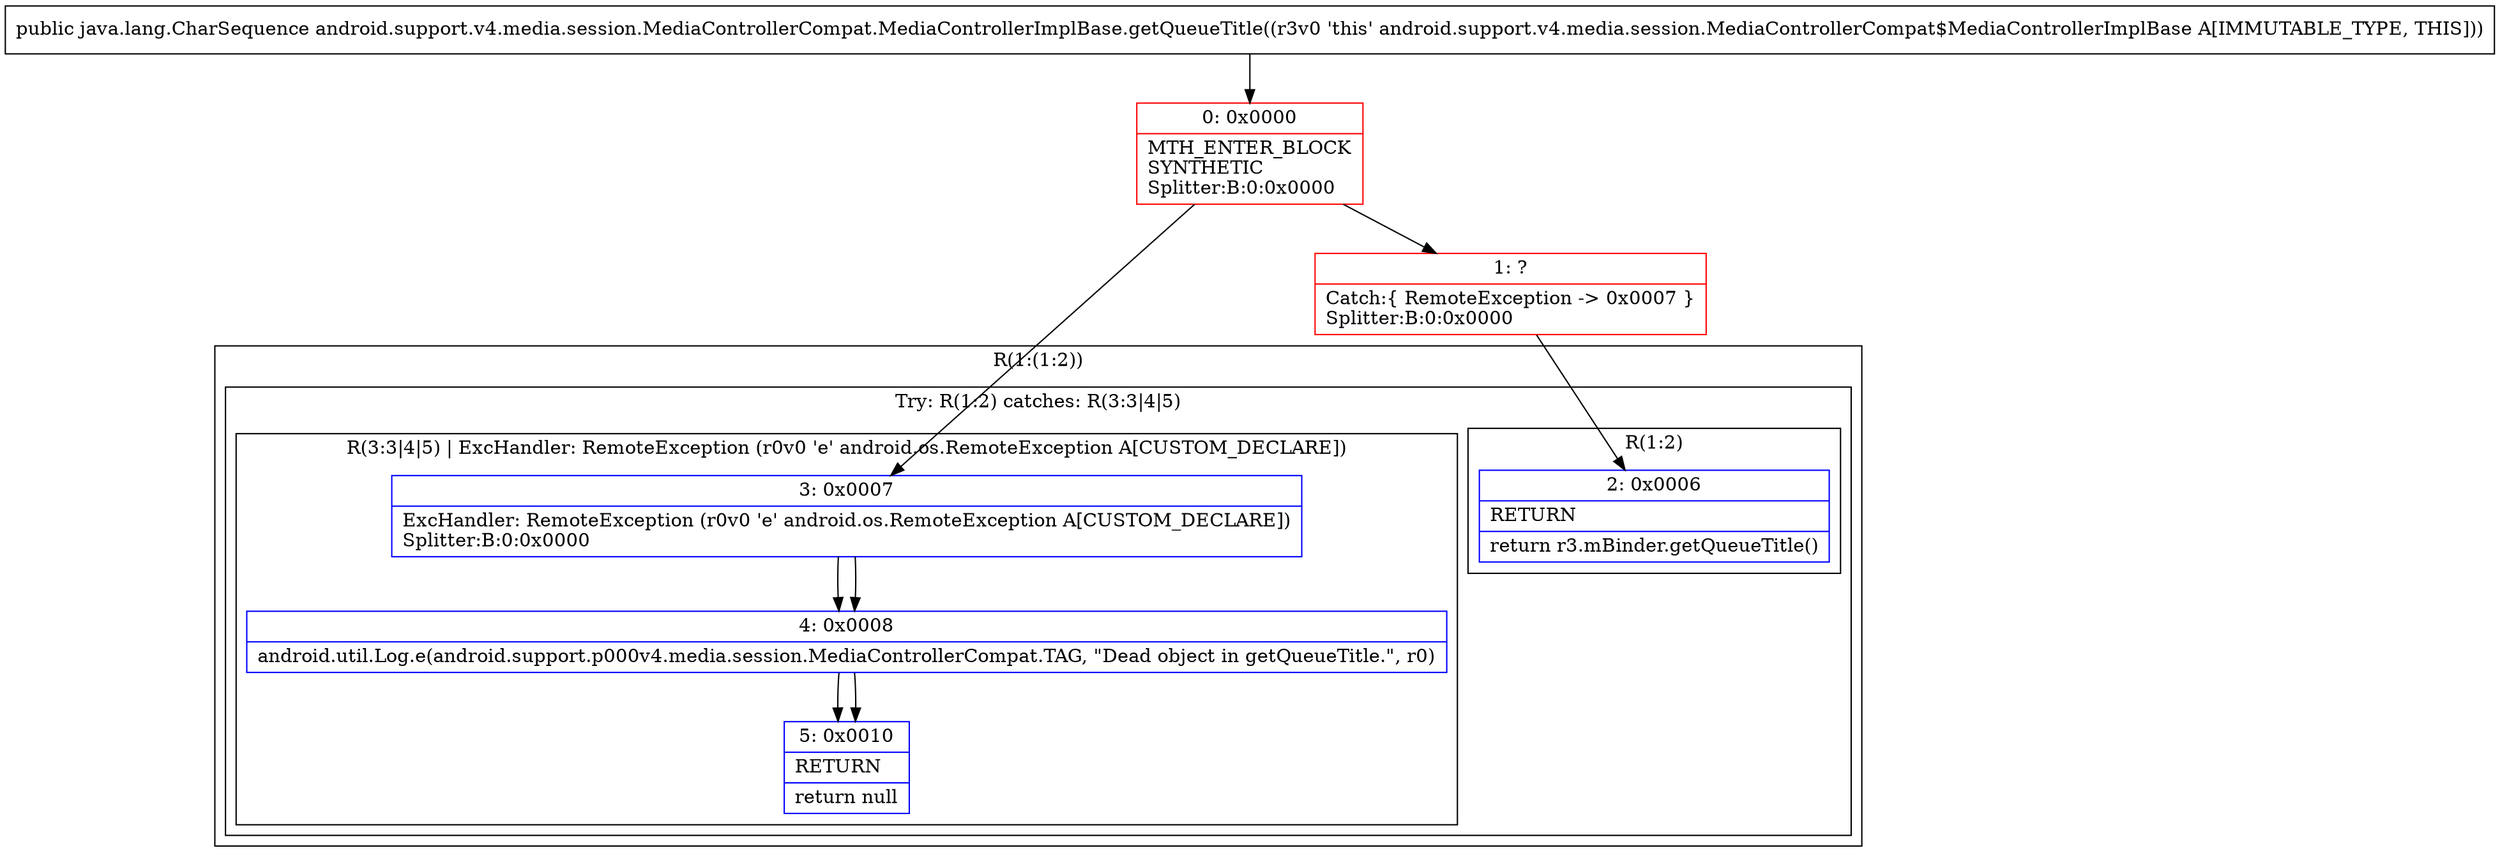 digraph "CFG forandroid.support.v4.media.session.MediaControllerCompat.MediaControllerImplBase.getQueueTitle()Ljava\/lang\/CharSequence;" {
subgraph cluster_Region_660397342 {
label = "R(1:(1:2))";
node [shape=record,color=blue];
subgraph cluster_TryCatchRegion_1366939162 {
label = "Try: R(1:2) catches: R(3:3|4|5)";
node [shape=record,color=blue];
subgraph cluster_Region_919729707 {
label = "R(1:2)";
node [shape=record,color=blue];
Node_2 [shape=record,label="{2\:\ 0x0006|RETURN\l|return r3.mBinder.getQueueTitle()\l}"];
}
subgraph cluster_Region_566401135 {
label = "R(3:3|4|5) | ExcHandler: RemoteException (r0v0 'e' android.os.RemoteException A[CUSTOM_DECLARE])\l";
node [shape=record,color=blue];
Node_3 [shape=record,label="{3\:\ 0x0007|ExcHandler: RemoteException (r0v0 'e' android.os.RemoteException A[CUSTOM_DECLARE])\lSplitter:B:0:0x0000\l}"];
Node_4 [shape=record,label="{4\:\ 0x0008|android.util.Log.e(android.support.p000v4.media.session.MediaControllerCompat.TAG, \"Dead object in getQueueTitle.\", r0)\l}"];
Node_5 [shape=record,label="{5\:\ 0x0010|RETURN\l|return null\l}"];
}
}
}
subgraph cluster_Region_566401135 {
label = "R(3:3|4|5) | ExcHandler: RemoteException (r0v0 'e' android.os.RemoteException A[CUSTOM_DECLARE])\l";
node [shape=record,color=blue];
Node_3 [shape=record,label="{3\:\ 0x0007|ExcHandler: RemoteException (r0v0 'e' android.os.RemoteException A[CUSTOM_DECLARE])\lSplitter:B:0:0x0000\l}"];
Node_4 [shape=record,label="{4\:\ 0x0008|android.util.Log.e(android.support.p000v4.media.session.MediaControllerCompat.TAG, \"Dead object in getQueueTitle.\", r0)\l}"];
Node_5 [shape=record,label="{5\:\ 0x0010|RETURN\l|return null\l}"];
}
Node_0 [shape=record,color=red,label="{0\:\ 0x0000|MTH_ENTER_BLOCK\lSYNTHETIC\lSplitter:B:0:0x0000\l}"];
Node_1 [shape=record,color=red,label="{1\:\ ?|Catch:\{ RemoteException \-\> 0x0007 \}\lSplitter:B:0:0x0000\l}"];
MethodNode[shape=record,label="{public java.lang.CharSequence android.support.v4.media.session.MediaControllerCompat.MediaControllerImplBase.getQueueTitle((r3v0 'this' android.support.v4.media.session.MediaControllerCompat$MediaControllerImplBase A[IMMUTABLE_TYPE, THIS])) }"];
MethodNode -> Node_0;
Node_3 -> Node_4;
Node_4 -> Node_5;
Node_3 -> Node_4;
Node_4 -> Node_5;
Node_0 -> Node_1;
Node_0 -> Node_3;
Node_1 -> Node_2;
}

